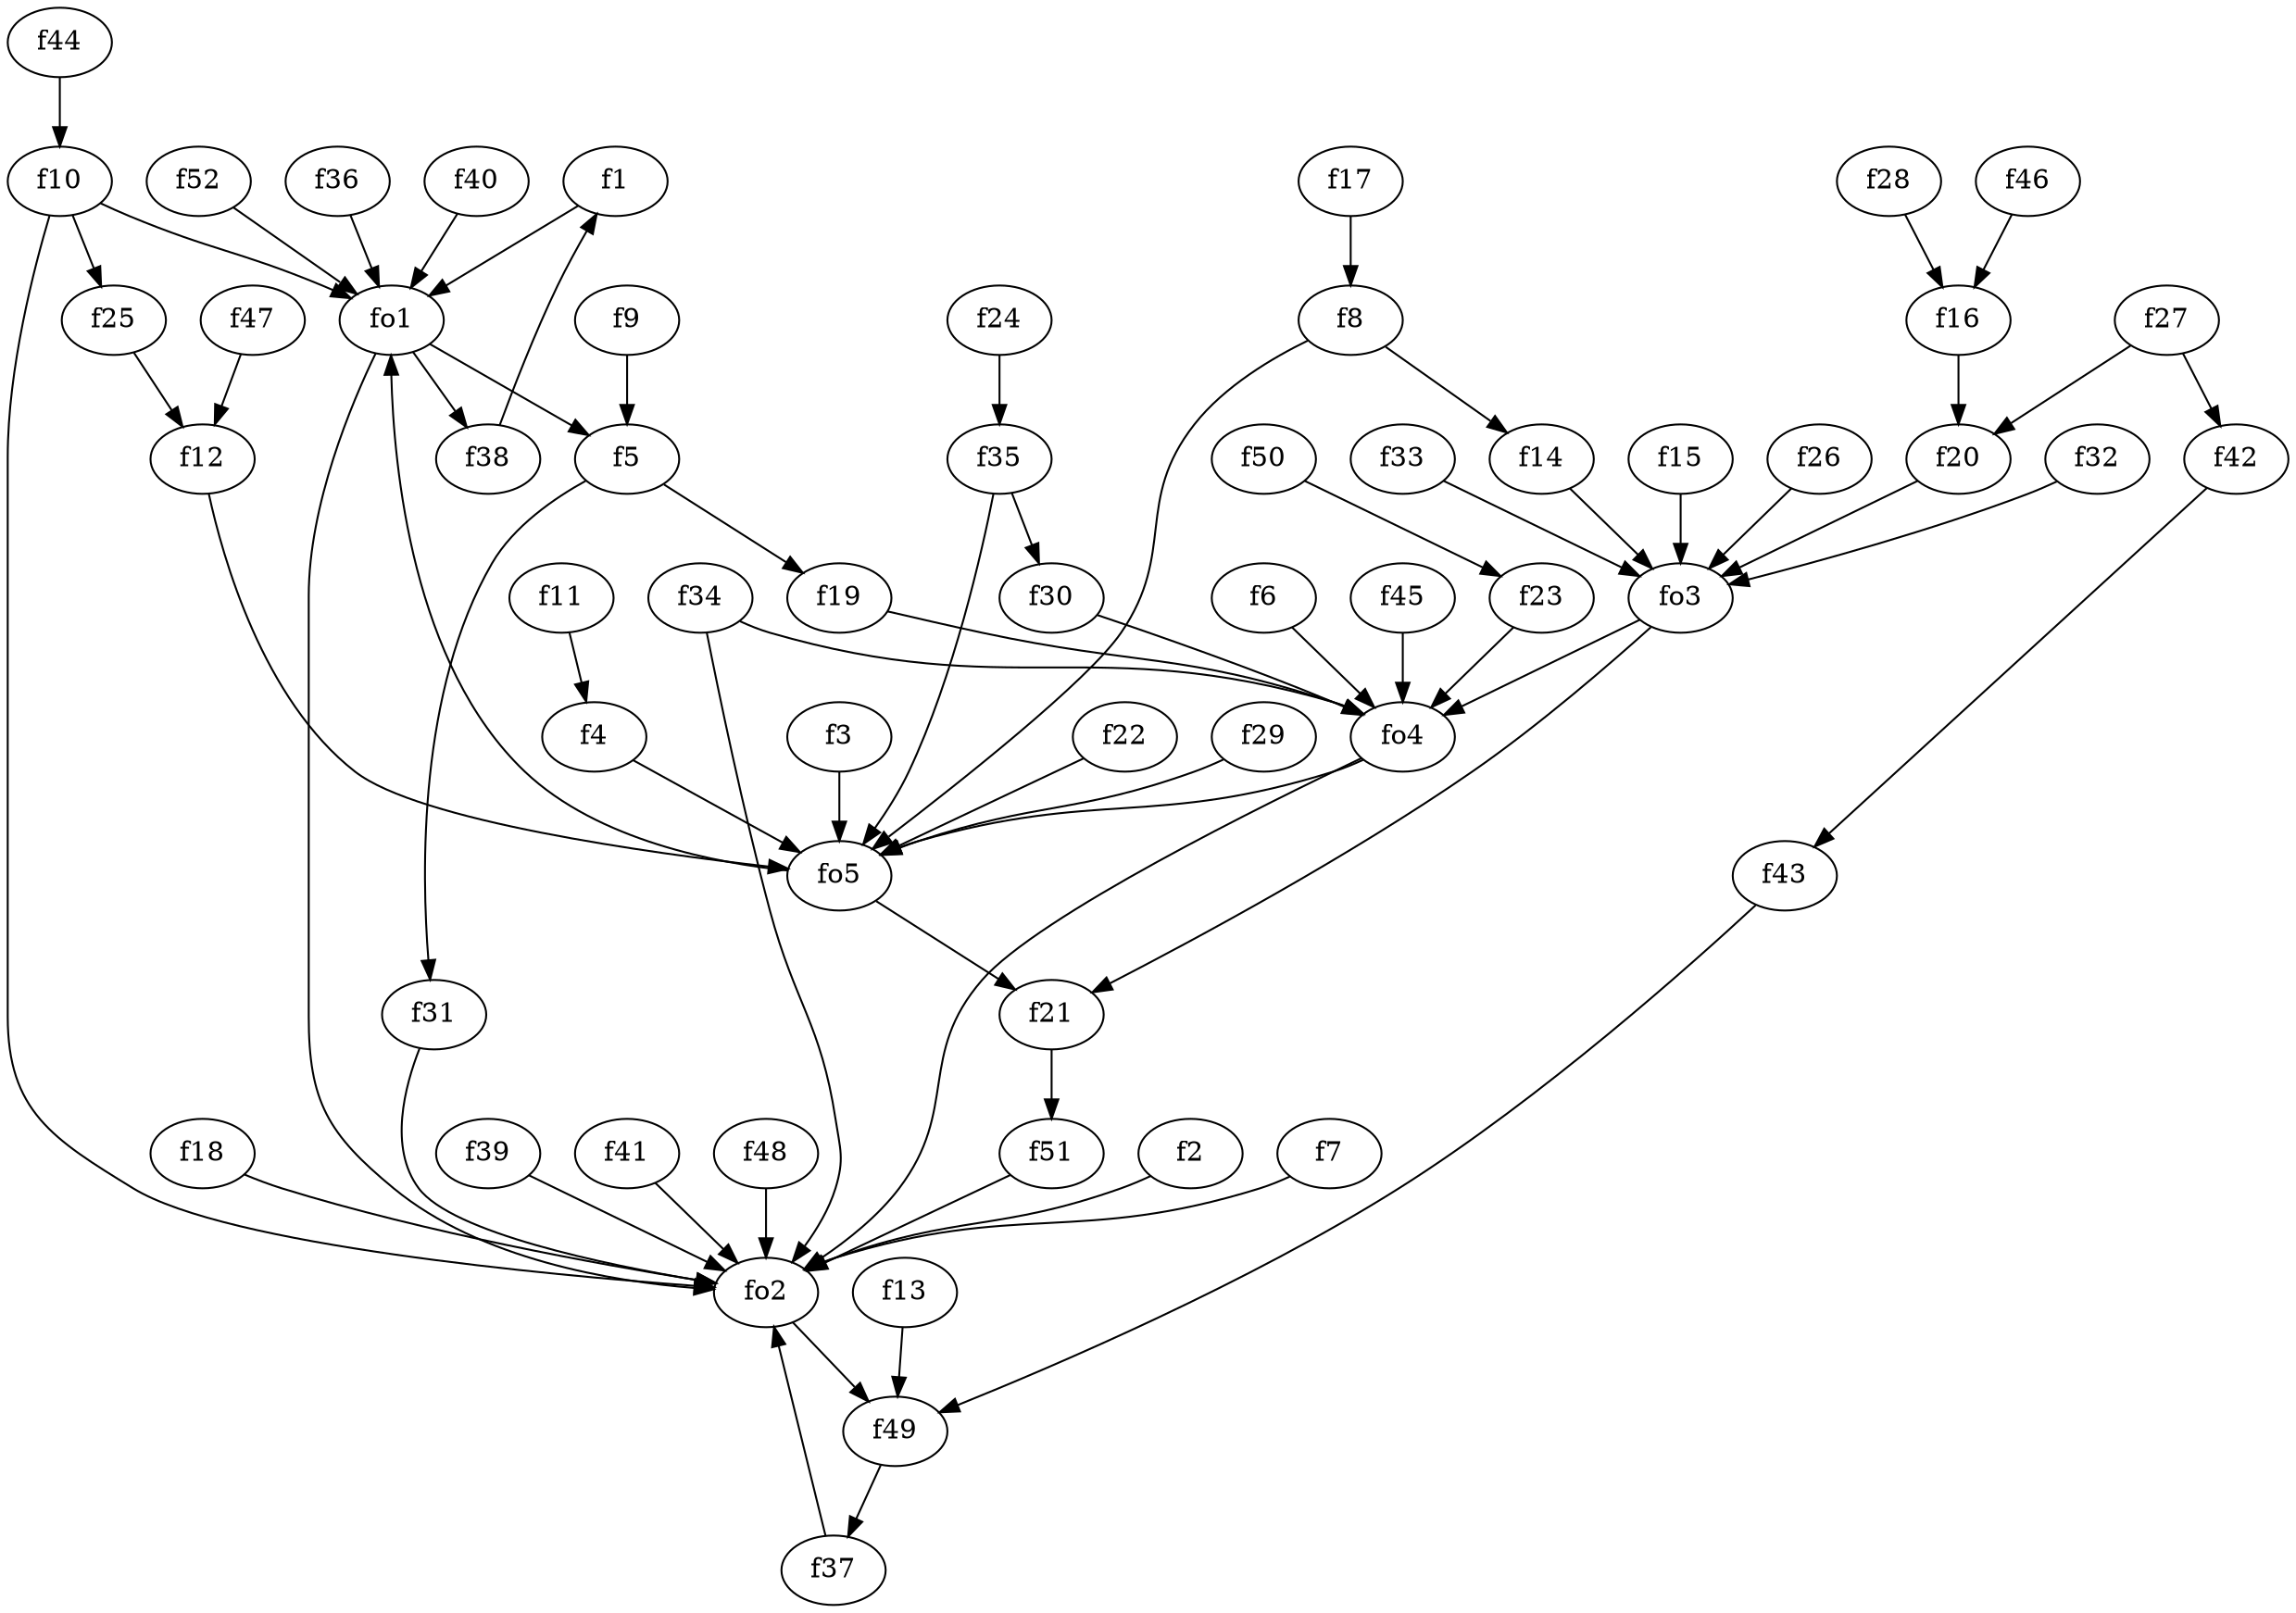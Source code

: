 strict digraph  {
f1;
f2;
f3;
f4;
f5;
f6;
f7;
f8;
f9;
f10;
f11;
f12;
f13;
f14;
f15;
f16;
f17;
f18;
f19;
f20;
f21;
f22;
f23;
f24;
f25;
f26;
f27;
f28;
f29;
f30;
f31;
f32;
f33;
f34;
f35;
f36;
f37;
f38;
f39;
f40;
f41;
f42;
f43;
f44;
f45;
f46;
f47;
f48;
f49;
f50;
f51;
f52;
fo1;
fo2;
fo3;
fo4;
fo5;
f1 -> fo1  [weight=2];
f2 -> fo2  [weight=2];
f3 -> fo5  [weight=2];
f4 -> fo5  [weight=2];
f5 -> f31  [weight=2];
f5 -> f19  [weight=2];
f6 -> fo4  [weight=2];
f7 -> fo2  [weight=2];
f8 -> f14  [weight=2];
f8 -> fo5  [weight=2];
f9 -> f5  [weight=2];
f10 -> fo2  [weight=2];
f10 -> f25  [weight=2];
f10 -> fo1  [weight=2];
f11 -> f4  [weight=2];
f12 -> fo5  [weight=2];
f13 -> f49  [weight=2];
f14 -> fo3  [weight=2];
f15 -> fo3  [weight=2];
f16 -> f20  [weight=2];
f17 -> f8  [weight=2];
f18 -> fo2  [weight=2];
f19 -> fo4  [weight=2];
f20 -> fo3  [weight=2];
f21 -> f51  [weight=2];
f22 -> fo5  [weight=2];
f23 -> fo4  [weight=2];
f24 -> f35  [weight=2];
f25 -> f12  [weight=2];
f26 -> fo3  [weight=2];
f27 -> f42  [weight=2];
f27 -> f20  [weight=2];
f28 -> f16  [weight=2];
f29 -> fo5  [weight=2];
f30 -> fo4  [weight=2];
f31 -> fo2  [weight=2];
f32 -> fo3  [weight=2];
f33 -> fo3  [weight=2];
f34 -> fo2  [weight=2];
f34 -> fo4  [weight=2];
f35 -> f30  [weight=2];
f35 -> fo5  [weight=2];
f36 -> fo1  [weight=2];
f37 -> fo2  [weight=2];
f38 -> f1  [weight=2];
f39 -> fo2  [weight=2];
f40 -> fo1  [weight=2];
f41 -> fo2  [weight=2];
f42 -> f43  [weight=2];
f43 -> f49  [weight=2];
f44 -> f10  [weight=2];
f45 -> fo4  [weight=2];
f46 -> f16  [weight=2];
f47 -> f12  [weight=2];
f48 -> fo2  [weight=2];
f49 -> f37  [weight=2];
f50 -> f23  [weight=2];
f51 -> fo2  [weight=2];
f52 -> fo1  [weight=2];
fo1 -> fo2  [weight=2];
fo1 -> f38  [weight=2];
fo1 -> f5  [weight=2];
fo2 -> f49  [weight=2];
fo3 -> f21  [weight=2];
fo3 -> fo4  [weight=2];
fo4 -> fo5  [weight=2];
fo4 -> fo2  [weight=2];
fo5 -> f21  [weight=2];
fo5 -> fo1  [weight=2];
}
